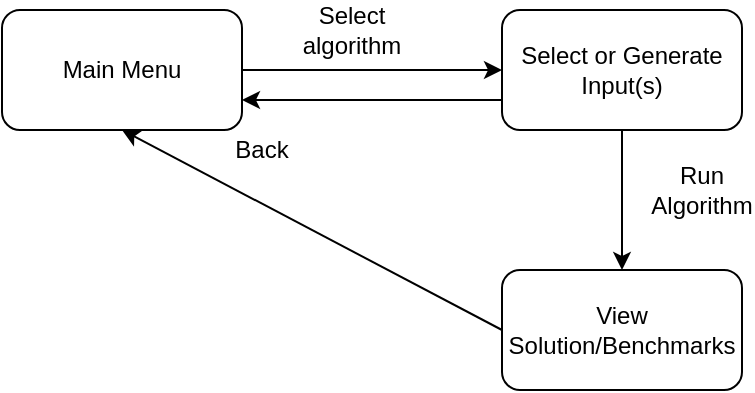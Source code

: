 <mxfile version="14.2.5" type="device"><diagram id="Q_1Wauo_BZyvNNfznSPo" name="Page-1"><mxGraphModel dx="1185" dy="635" grid="1" gridSize="10" guides="1" tooltips="1" connect="1" arrows="1" fold="1" page="1" pageScale="1" pageWidth="850" pageHeight="1100" math="0" shadow="0"><root><mxCell id="0"/><mxCell id="1" parent="0"/><mxCell id="En6g_3PrarDje4mgqywD-1" value="Main Menu" style="rounded=1;whiteSpace=wrap;html=1;" vertex="1" parent="1"><mxGeometry x="160" y="260" width="120" height="60" as="geometry"/></mxCell><mxCell id="En6g_3PrarDje4mgqywD-2" value="" style="endArrow=classic;html=1;exitX=1;exitY=0.5;exitDx=0;exitDy=0;entryX=0;entryY=0.5;entryDx=0;entryDy=0;" edge="1" parent="1" source="En6g_3PrarDje4mgqywD-1" target="En6g_3PrarDje4mgqywD-4"><mxGeometry width="50" height="50" relative="1" as="geometry"><mxPoint x="640" y="420" as="sourcePoint"/><mxPoint x="400" y="290" as="targetPoint"/></mxGeometry></mxCell><mxCell id="En6g_3PrarDje4mgqywD-3" value="Select algorithm" style="text;html=1;strokeColor=none;fillColor=none;align=center;verticalAlign=middle;whiteSpace=wrap;rounded=0;" vertex="1" parent="1"><mxGeometry x="300" y="260" width="70" height="20" as="geometry"/></mxCell><mxCell id="En6g_3PrarDje4mgqywD-6" style="edgeStyle=orthogonalEdgeStyle;rounded=0;orthogonalLoop=1;jettySize=auto;html=1;exitX=0.5;exitY=1;exitDx=0;exitDy=0;" edge="1" parent="1" source="En6g_3PrarDje4mgqywD-4" target="En6g_3PrarDje4mgqywD-5"><mxGeometry relative="1" as="geometry"/></mxCell><mxCell id="En6g_3PrarDje4mgqywD-4" value="Select or Generate Input(s)" style="rounded=1;whiteSpace=wrap;html=1;" vertex="1" parent="1"><mxGeometry x="410" y="260" width="120" height="60" as="geometry"/></mxCell><mxCell id="En6g_3PrarDje4mgqywD-5" value="View Solution/Benchmarks" style="rounded=1;whiteSpace=wrap;html=1;" vertex="1" parent="1"><mxGeometry x="410" y="390" width="120" height="60" as="geometry"/></mxCell><mxCell id="En6g_3PrarDje4mgqywD-7" value="Run Algorithm" style="text;html=1;strokeColor=none;fillColor=none;align=center;verticalAlign=middle;whiteSpace=wrap;rounded=0;" vertex="1" parent="1"><mxGeometry x="490" y="340" width="40" height="20" as="geometry"/></mxCell><mxCell id="En6g_3PrarDje4mgqywD-8" value="" style="endArrow=classic;html=1;exitX=0;exitY=0.5;exitDx=0;exitDy=0;entryX=0.5;entryY=1;entryDx=0;entryDy=0;" edge="1" parent="1" source="En6g_3PrarDje4mgqywD-5" target="En6g_3PrarDje4mgqywD-1"><mxGeometry width="50" height="50" relative="1" as="geometry"><mxPoint x="360" y="440" as="sourcePoint"/><mxPoint x="410" y="390" as="targetPoint"/></mxGeometry></mxCell><mxCell id="En6g_3PrarDje4mgqywD-9" value="" style="endArrow=classic;html=1;entryX=1;entryY=0.75;entryDx=0;entryDy=0;exitX=0;exitY=0.75;exitDx=0;exitDy=0;" edge="1" parent="1" source="En6g_3PrarDje4mgqywD-4" target="En6g_3PrarDje4mgqywD-1"><mxGeometry width="50" height="50" relative="1" as="geometry"><mxPoint x="640" y="390" as="sourcePoint"/><mxPoint x="690" y="340" as="targetPoint"/></mxGeometry></mxCell><mxCell id="En6g_3PrarDje4mgqywD-10" value="Back" style="text;html=1;strokeColor=none;fillColor=none;align=center;verticalAlign=middle;whiteSpace=wrap;rounded=0;" vertex="1" parent="1"><mxGeometry x="270" y="320" width="40" height="20" as="geometry"/></mxCell></root></mxGraphModel></diagram></mxfile>
